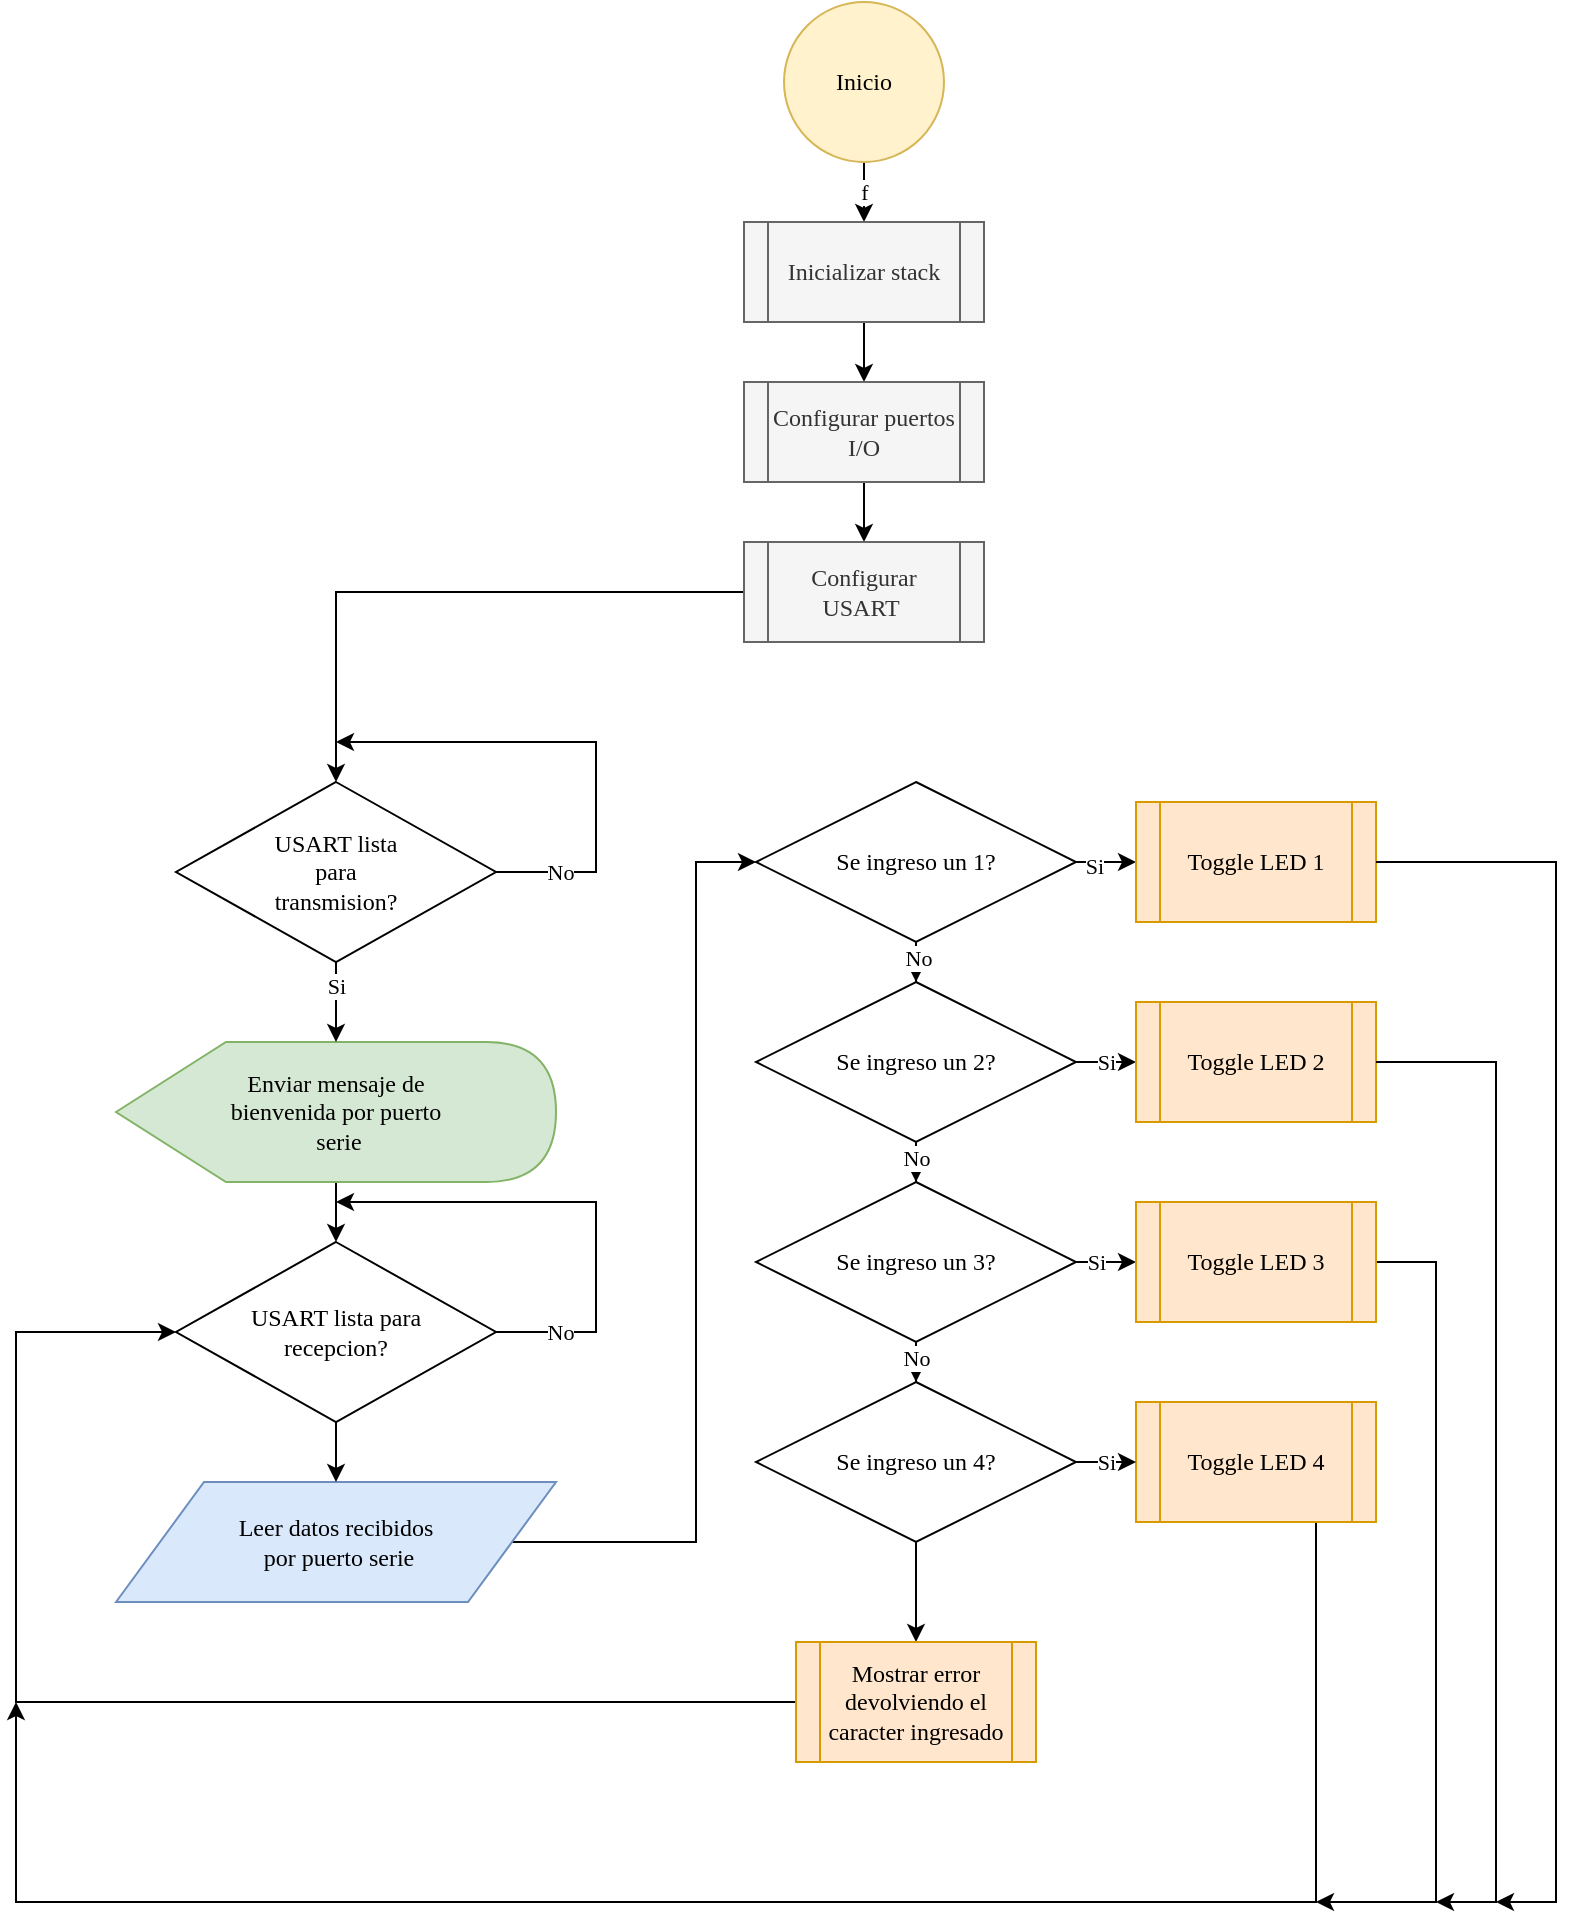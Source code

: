 <mxfile version="13.2.2" type="device"><diagram id="jFuiOq87YJf5IWJR327k" name="Page-1"><mxGraphModel dx="743" dy="567" grid="1" gridSize="10" guides="1" tooltips="1" connect="1" arrows="1" fold="1" page="1" pageScale="1" pageWidth="827" pageHeight="1169" math="0" shadow="0"><root><mxCell id="0"/><mxCell id="1" parent="0"/><mxCell id="rFItCzx_3RcjkZRvJF-G-3" value="f" style="edgeStyle=orthogonalEdgeStyle;rounded=0;orthogonalLoop=1;jettySize=auto;html=1;exitX=0.5;exitY=1;exitDx=0;exitDy=0;entryX=0.5;entryY=0;entryDx=0;entryDy=0;fontStyle=0;fontFamily=Fira Code;" parent="1" source="rFItCzx_3RcjkZRvJF-G-1" target="rFItCzx_3RcjkZRvJF-G-2" edge="1"><mxGeometry relative="1" as="geometry"/></mxCell><mxCell id="rFItCzx_3RcjkZRvJF-G-1" value="Inicio&lt;br&gt;" style="ellipse;whiteSpace=wrap;html=1;aspect=fixed;fillColor=#fff2cc;strokeColor=#d6b656;fontStyle=0;fontFamily=Fira Code;" parent="1" vertex="1"><mxGeometry x="434" y="20" width="80" height="80" as="geometry"/></mxCell><mxCell id="rFItCzx_3RcjkZRvJF-G-4" style="edgeStyle=orthogonalEdgeStyle;rounded=0;orthogonalLoop=1;jettySize=auto;html=1;exitX=0.5;exitY=1;exitDx=0;exitDy=0;fontStyle=0;fontFamily=Fira Code;" parent="1" source="rFItCzx_3RcjkZRvJF-G-2" target="rFItCzx_3RcjkZRvJF-G-5" edge="1"><mxGeometry relative="1" as="geometry"><mxPoint x="474" y="230" as="targetPoint"/></mxGeometry></mxCell><mxCell id="rFItCzx_3RcjkZRvJF-G-2" value="Inicializar stack" style="shape=process;whiteSpace=wrap;html=1;backgroundOutline=1;fillColor=#f5f5f5;strokeColor=#666666;fontColor=#333333;fontStyle=0;fontFamily=Fira Code;" parent="1" vertex="1"><mxGeometry x="414" y="130" width="120" height="50" as="geometry"/></mxCell><mxCell id="rFItCzx_3RcjkZRvJF-G-6" style="edgeStyle=orthogonalEdgeStyle;rounded=0;orthogonalLoop=1;jettySize=auto;html=1;exitX=0.5;exitY=1;exitDx=0;exitDy=0;fontStyle=0;fontFamily=Fira Code;" parent="1" source="rFItCzx_3RcjkZRvJF-G-5" target="rFItCzx_3RcjkZRvJF-G-7" edge="1"><mxGeometry relative="1" as="geometry"><mxPoint x="474" y="310" as="targetPoint"/></mxGeometry></mxCell><mxCell id="rFItCzx_3RcjkZRvJF-G-5" value="Configurar puertos I/O" style="shape=process;whiteSpace=wrap;html=1;backgroundOutline=1;fillColor=#f5f5f5;strokeColor=#666666;fontColor=#333333;fontStyle=0;fontFamily=Fira Code;" parent="1" vertex="1"><mxGeometry x="414" y="210" width="120" height="50" as="geometry"/></mxCell><mxCell id="jDyRx8G1YOtaAEU2Uvsb-5" value="" style="edgeStyle=orthogonalEdgeStyle;rounded=0;orthogonalLoop=1;jettySize=auto;html=1;fontFamily=Fira Code;" edge="1" parent="1" source="rFItCzx_3RcjkZRvJF-G-7" target="jDyRx8G1YOtaAEU2Uvsb-4"><mxGeometry relative="1" as="geometry"/></mxCell><mxCell id="rFItCzx_3RcjkZRvJF-G-7" value="Configurar USART&amp;nbsp;" style="shape=process;whiteSpace=wrap;html=1;backgroundOutline=1;fillColor=#f5f5f5;strokeColor=#666666;fontColor=#333333;fontStyle=0;fontFamily=Fira Code;" parent="1" vertex="1"><mxGeometry x="414" y="290" width="120" height="50" as="geometry"/></mxCell><mxCell id="jDyRx8G1YOtaAEU2Uvsb-15" value="" style="edgeStyle=orthogonalEdgeStyle;rounded=0;orthogonalLoop=1;jettySize=auto;html=1;fontFamily=Fira Code;" edge="1" parent="1" source="jDyRx8G1YOtaAEU2Uvsb-1" target="jDyRx8G1YOtaAEU2Uvsb-12"><mxGeometry relative="1" as="geometry"/></mxCell><mxCell id="jDyRx8G1YOtaAEU2Uvsb-1" value="Enviar mensaje de &lt;br&gt;bienvenida por puerto&lt;br&gt;&amp;nbsp;serie" style="shape=display;whiteSpace=wrap;html=1;fillColor=#d5e8d4;strokeColor=#82b366;fontFamily=Fira Code;" vertex="1" parent="1"><mxGeometry x="100" y="540" width="220" height="70" as="geometry"/></mxCell><mxCell id="jDyRx8G1YOtaAEU2Uvsb-18" value="" style="edgeStyle=orthogonalEdgeStyle;rounded=0;orthogonalLoop=1;jettySize=auto;html=1;fontFamily=Fira Code;" edge="1" parent="1" source="jDyRx8G1YOtaAEU2Uvsb-3" target="jDyRx8G1YOtaAEU2Uvsb-17"><mxGeometry relative="1" as="geometry"><Array as="points"><mxPoint x="390" y="790"/><mxPoint x="390" y="450"/></Array></mxGeometry></mxCell><mxCell id="jDyRx8G1YOtaAEU2Uvsb-3" value="Leer datos recibidos&lt;br&gt;&amp;nbsp;por puerto serie" style="shape=parallelogram;perimeter=parallelogramPerimeter;whiteSpace=wrap;html=1;fillColor=#dae8fc;strokeColor=#6c8ebf;fontFamily=Fira Code;" vertex="1" parent="1"><mxGeometry x="100" y="760" width="220" height="60" as="geometry"/></mxCell><mxCell id="jDyRx8G1YOtaAEU2Uvsb-6" value="" style="edgeStyle=orthogonalEdgeStyle;rounded=0;orthogonalLoop=1;jettySize=auto;html=1;fontFamily=Fira Code;" edge="1" parent="1" source="jDyRx8G1YOtaAEU2Uvsb-4" target="jDyRx8G1YOtaAEU2Uvsb-1"><mxGeometry relative="1" as="geometry"/></mxCell><mxCell id="jDyRx8G1YOtaAEU2Uvsb-11" value="Si&lt;br&gt;" style="edgeLabel;html=1;align=center;verticalAlign=middle;resizable=0;points=[];fontFamily=Fira Code;" vertex="1" connectable="0" parent="jDyRx8G1YOtaAEU2Uvsb-6"><mxGeometry x="-0.415" relative="1" as="geometry"><mxPoint as="offset"/></mxGeometry></mxCell><mxCell id="jDyRx8G1YOtaAEU2Uvsb-9" style="edgeStyle=orthogonalEdgeStyle;rounded=0;orthogonalLoop=1;jettySize=auto;html=1;exitX=1;exitY=0.5;exitDx=0;exitDy=0;fontFamily=Fira Code;" edge="1" parent="1" source="jDyRx8G1YOtaAEU2Uvsb-4"><mxGeometry relative="1" as="geometry"><mxPoint x="210" y="390" as="targetPoint"/><Array as="points"><mxPoint x="340" y="455"/><mxPoint x="340" y="390"/></Array></mxGeometry></mxCell><mxCell id="jDyRx8G1YOtaAEU2Uvsb-10" value="No&lt;br&gt;" style="edgeLabel;html=1;align=center;verticalAlign=middle;resizable=0;points=[];fontFamily=Fira Code;" vertex="1" connectable="0" parent="jDyRx8G1YOtaAEU2Uvsb-9"><mxGeometry x="-0.742" relative="1" as="geometry"><mxPoint as="offset"/></mxGeometry></mxCell><mxCell id="jDyRx8G1YOtaAEU2Uvsb-4" value="USART lista &lt;br&gt;para &lt;br&gt;transmision?" style="rhombus;whiteSpace=wrap;html=1;fontFamily=Fira Code;" vertex="1" parent="1"><mxGeometry x="130" y="410" width="160" height="90" as="geometry"/></mxCell><mxCell id="jDyRx8G1YOtaAEU2Uvsb-16" value="" style="edgeStyle=orthogonalEdgeStyle;rounded=0;orthogonalLoop=1;jettySize=auto;html=1;fontFamily=Fira Code;" edge="1" parent="1" source="jDyRx8G1YOtaAEU2Uvsb-12" target="jDyRx8G1YOtaAEU2Uvsb-3"><mxGeometry relative="1" as="geometry"/></mxCell><mxCell id="jDyRx8G1YOtaAEU2Uvsb-12" value="USART lista para &lt;br&gt;recepcion?" style="rhombus;whiteSpace=wrap;html=1;fontFamily=Fira Code;" vertex="1" parent="1"><mxGeometry x="130" y="640" width="160" height="90" as="geometry"/></mxCell><mxCell id="jDyRx8G1YOtaAEU2Uvsb-13" style="edgeStyle=orthogonalEdgeStyle;rounded=0;orthogonalLoop=1;jettySize=auto;html=1;exitX=1;exitY=0.5;exitDx=0;exitDy=0;fontFamily=Fira Code;" edge="1" parent="1" source="jDyRx8G1YOtaAEU2Uvsb-12"><mxGeometry relative="1" as="geometry"><mxPoint x="210" y="620" as="targetPoint"/><mxPoint x="300" y="685" as="sourcePoint"/><Array as="points"><mxPoint x="340" y="685"/><mxPoint x="340" y="620"/></Array></mxGeometry></mxCell><mxCell id="jDyRx8G1YOtaAEU2Uvsb-14" value="No&lt;br&gt;" style="edgeLabel;html=1;align=center;verticalAlign=middle;resizable=0;points=[];fontFamily=Fira Code;" vertex="1" connectable="0" parent="jDyRx8G1YOtaAEU2Uvsb-13"><mxGeometry x="-0.742" relative="1" as="geometry"><mxPoint as="offset"/></mxGeometry></mxCell><mxCell id="jDyRx8G1YOtaAEU2Uvsb-20" value="" style="edgeStyle=orthogonalEdgeStyle;rounded=0;orthogonalLoop=1;jettySize=auto;html=1;fontFamily=Fira Code;" edge="1" parent="1" source="jDyRx8G1YOtaAEU2Uvsb-17" target="jDyRx8G1YOtaAEU2Uvsb-19"><mxGeometry relative="1" as="geometry"/></mxCell><mxCell id="jDyRx8G1YOtaAEU2Uvsb-30" value="Si&lt;br&gt;" style="edgeLabel;html=1;align=center;verticalAlign=middle;resizable=0;points=[];fontFamily=Fira Code;" vertex="1" connectable="0" parent="jDyRx8G1YOtaAEU2Uvsb-20"><mxGeometry x="0.2" y="2" relative="1" as="geometry"><mxPoint x="-1" y="4" as="offset"/></mxGeometry></mxCell><mxCell id="jDyRx8G1YOtaAEU2Uvsb-27" value="" style="edgeStyle=orthogonalEdgeStyle;rounded=0;orthogonalLoop=1;jettySize=auto;html=1;fontFamily=Fira Code;" edge="1" parent="1" source="jDyRx8G1YOtaAEU2Uvsb-17" target="jDyRx8G1YOtaAEU2Uvsb-21"><mxGeometry relative="1" as="geometry"/></mxCell><mxCell id="jDyRx8G1YOtaAEU2Uvsb-31" value="No" style="edgeLabel;html=1;align=center;verticalAlign=middle;resizable=0;points=[];fontFamily=Fira Code;" vertex="1" connectable="0" parent="jDyRx8G1YOtaAEU2Uvsb-27"><mxGeometry x="0.589" y="1" relative="1" as="geometry"><mxPoint as="offset"/></mxGeometry></mxCell><mxCell id="jDyRx8G1YOtaAEU2Uvsb-17" value="Se ingreso un 1?" style="rhombus;whiteSpace=wrap;html=1;fontFamily=Fira Code;" vertex="1" parent="1"><mxGeometry x="420" y="410" width="160" height="80" as="geometry"/></mxCell><mxCell id="jDyRx8G1YOtaAEU2Uvsb-19" value="Toggle LED 1" style="shape=process;whiteSpace=wrap;html=1;backgroundOutline=1;fillColor=#ffe6cc;strokeColor=#d79b00;fontFamily=Fira Code;" vertex="1" parent="1"><mxGeometry x="610" y="420" width="120" height="60" as="geometry"/></mxCell><mxCell id="jDyRx8G1YOtaAEU2Uvsb-28" value="" style="edgeStyle=orthogonalEdgeStyle;rounded=0;orthogonalLoop=1;jettySize=auto;html=1;fontFamily=Fira Code;" edge="1" parent="1" source="jDyRx8G1YOtaAEU2Uvsb-21" target="jDyRx8G1YOtaAEU2Uvsb-23"><mxGeometry relative="1" as="geometry"/></mxCell><mxCell id="jDyRx8G1YOtaAEU2Uvsb-32" value="No" style="edgeLabel;html=1;align=center;verticalAlign=middle;resizable=0;points=[];fontFamily=Fira Code;" vertex="1" connectable="0" parent="jDyRx8G1YOtaAEU2Uvsb-28"><mxGeometry x="0.589" relative="1" as="geometry"><mxPoint as="offset"/></mxGeometry></mxCell><mxCell id="jDyRx8G1YOtaAEU2Uvsb-33" value="Si" style="edgeStyle=orthogonalEdgeStyle;rounded=0;orthogonalLoop=1;jettySize=auto;html=1;fontFamily=Fira Code;" edge="1" parent="1" source="jDyRx8G1YOtaAEU2Uvsb-21" target="jDyRx8G1YOtaAEU2Uvsb-22"><mxGeometry relative="1" as="geometry"/></mxCell><mxCell id="jDyRx8G1YOtaAEU2Uvsb-21" value="Se ingreso un 2?" style="rhombus;whiteSpace=wrap;html=1;fontFamily=Fira Code;" vertex="1" parent="1"><mxGeometry x="420" y="510" width="160" height="80" as="geometry"/></mxCell><mxCell id="jDyRx8G1YOtaAEU2Uvsb-22" value="Toggle LED 2" style="shape=process;whiteSpace=wrap;html=1;backgroundOutline=1;fillColor=#ffe6cc;strokeColor=#d79b00;fontFamily=Fira Code;" vertex="1" parent="1"><mxGeometry x="610" y="520" width="120" height="60" as="geometry"/></mxCell><mxCell id="jDyRx8G1YOtaAEU2Uvsb-29" value="" style="edgeStyle=orthogonalEdgeStyle;rounded=0;orthogonalLoop=1;jettySize=auto;html=1;fontFamily=Fira Code;" edge="1" parent="1" source="jDyRx8G1YOtaAEU2Uvsb-23" target="jDyRx8G1YOtaAEU2Uvsb-26"><mxGeometry relative="1" as="geometry"/></mxCell><mxCell id="jDyRx8G1YOtaAEU2Uvsb-35" value="No" style="edgeLabel;html=1;align=center;verticalAlign=middle;resizable=0;points=[];fontFamily=Fira Code;" vertex="1" connectable="0" parent="jDyRx8G1YOtaAEU2Uvsb-29"><mxGeometry x="0.6" relative="1" as="geometry"><mxPoint as="offset"/></mxGeometry></mxCell><mxCell id="jDyRx8G1YOtaAEU2Uvsb-34" value="" style="edgeStyle=orthogonalEdgeStyle;rounded=0;orthogonalLoop=1;jettySize=auto;html=1;fontFamily=Fira Code;" edge="1" parent="1" source="jDyRx8G1YOtaAEU2Uvsb-23" target="jDyRx8G1YOtaAEU2Uvsb-24"><mxGeometry relative="1" as="geometry"/></mxCell><mxCell id="jDyRx8G1YOtaAEU2Uvsb-36" value="Si&lt;br&gt;" style="edgeLabel;html=1;align=center;verticalAlign=middle;resizable=0;points=[];fontFamily=Fira Code;" vertex="1" connectable="0" parent="jDyRx8G1YOtaAEU2Uvsb-34"><mxGeometry x="0.2" relative="1" as="geometry"><mxPoint as="offset"/></mxGeometry></mxCell><mxCell id="jDyRx8G1YOtaAEU2Uvsb-23" value="Se ingreso un 3?" style="rhombus;whiteSpace=wrap;html=1;fontFamily=Fira Code;" vertex="1" parent="1"><mxGeometry x="420" y="610" width="160" height="80" as="geometry"/></mxCell><mxCell id="jDyRx8G1YOtaAEU2Uvsb-42" style="edgeStyle=orthogonalEdgeStyle;rounded=0;orthogonalLoop=1;jettySize=auto;html=1;fontFamily=Fira Code;" edge="1" parent="1" source="jDyRx8G1YOtaAEU2Uvsb-24"><mxGeometry relative="1" as="geometry"><mxPoint x="700" y="970" as="targetPoint"/><Array as="points"><mxPoint x="760" y="650"/><mxPoint x="760" y="970"/></Array></mxGeometry></mxCell><mxCell id="jDyRx8G1YOtaAEU2Uvsb-24" value="Toggle LED 3" style="shape=process;whiteSpace=wrap;html=1;backgroundOutline=1;fillColor=#ffe6cc;strokeColor=#d79b00;fontFamily=Fira Code;" vertex="1" parent="1"><mxGeometry x="610" y="620" width="120" height="60" as="geometry"/></mxCell><mxCell id="jDyRx8G1YOtaAEU2Uvsb-41" style="edgeStyle=orthogonalEdgeStyle;rounded=0;orthogonalLoop=1;jettySize=auto;html=1;fontFamily=Fira Code;" edge="1" parent="1" source="jDyRx8G1YOtaAEU2Uvsb-25"><mxGeometry relative="1" as="geometry"><mxPoint x="50" y="870" as="targetPoint"/><Array as="points"><mxPoint x="700" y="970"/><mxPoint x="50" y="970"/><mxPoint x="50" y="870"/></Array></mxGeometry></mxCell><mxCell id="jDyRx8G1YOtaAEU2Uvsb-25" value="Toggle LED 4" style="shape=process;whiteSpace=wrap;html=1;backgroundOutline=1;fillColor=#ffe6cc;strokeColor=#d79b00;fontFamily=Fira Code;" vertex="1" parent="1"><mxGeometry x="610" y="720" width="120" height="60" as="geometry"/></mxCell><mxCell id="jDyRx8G1YOtaAEU2Uvsb-37" value="Si" style="edgeStyle=orthogonalEdgeStyle;rounded=0;orthogonalLoop=1;jettySize=auto;html=1;fontFamily=Fira Code;" edge="1" parent="1" source="jDyRx8G1YOtaAEU2Uvsb-26" target="jDyRx8G1YOtaAEU2Uvsb-25"><mxGeometry relative="1" as="geometry"/></mxCell><mxCell id="jDyRx8G1YOtaAEU2Uvsb-39" value="" style="edgeStyle=orthogonalEdgeStyle;rounded=0;orthogonalLoop=1;jettySize=auto;html=1;fontFamily=Fira Code;" edge="1" parent="1" source="jDyRx8G1YOtaAEU2Uvsb-26" target="jDyRx8G1YOtaAEU2Uvsb-38"><mxGeometry relative="1" as="geometry"/></mxCell><mxCell id="jDyRx8G1YOtaAEU2Uvsb-26" value="Se ingreso un 4?" style="rhombus;whiteSpace=wrap;html=1;fontFamily=Fira Code;" vertex="1" parent="1"><mxGeometry x="420" y="710" width="160" height="80" as="geometry"/></mxCell><mxCell id="jDyRx8G1YOtaAEU2Uvsb-40" style="edgeStyle=orthogonalEdgeStyle;rounded=0;orthogonalLoop=1;jettySize=auto;html=1;entryX=0;entryY=0.5;entryDx=0;entryDy=0;fontFamily=Fira Code;" edge="1" parent="1" source="jDyRx8G1YOtaAEU2Uvsb-38" target="jDyRx8G1YOtaAEU2Uvsb-12"><mxGeometry relative="1" as="geometry"><mxPoint x="80" y="680" as="targetPoint"/><Array as="points"><mxPoint x="50" y="870"/><mxPoint x="50" y="685"/></Array></mxGeometry></mxCell><mxCell id="jDyRx8G1YOtaAEU2Uvsb-38" value="Mostrar error devolviendo el caracter ingresado" style="shape=process;whiteSpace=wrap;html=1;backgroundOutline=1;fillColor=#ffe6cc;strokeColor=#d79b00;fontFamily=Fira Code;" vertex="1" parent="1"><mxGeometry x="440" y="840" width="120" height="60" as="geometry"/></mxCell><mxCell id="jDyRx8G1YOtaAEU2Uvsb-43" style="edgeStyle=orthogonalEdgeStyle;rounded=0;orthogonalLoop=1;jettySize=auto;html=1;exitX=1;exitY=0.5;exitDx=0;exitDy=0;fontFamily=Fira Code;" edge="1" parent="1" source="jDyRx8G1YOtaAEU2Uvsb-22"><mxGeometry relative="1" as="geometry"><mxPoint x="760" y="970" as="targetPoint"/><mxPoint x="790" y="650" as="sourcePoint"/><Array as="points"><mxPoint x="790" y="550"/><mxPoint x="790" y="970"/></Array></mxGeometry></mxCell><mxCell id="jDyRx8G1YOtaAEU2Uvsb-44" style="edgeStyle=orthogonalEdgeStyle;rounded=0;orthogonalLoop=1;jettySize=auto;html=1;exitX=1;exitY=0.5;exitDx=0;exitDy=0;fontFamily=Fira Code;" edge="1" parent="1" source="jDyRx8G1YOtaAEU2Uvsb-19"><mxGeometry relative="1" as="geometry"><mxPoint x="790" y="970" as="targetPoint"/><mxPoint x="770" y="560" as="sourcePoint"/><Array as="points"><mxPoint x="820" y="450"/><mxPoint x="820" y="970"/></Array></mxGeometry></mxCell></root></mxGraphModel></diagram></mxfile>